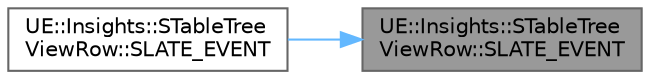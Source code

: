 digraph "UE::Insights::STableTreeViewRow::SLATE_EVENT"
{
 // INTERACTIVE_SVG=YES
 // LATEX_PDF_SIZE
  bgcolor="transparent";
  edge [fontname=Helvetica,fontsize=10,labelfontname=Helvetica,labelfontsize=10];
  node [fontname=Helvetica,fontsize=10,shape=box,height=0.2,width=0.4];
  rankdir="RL";
  Node1 [id="Node000001",label="UE::Insights::STableTree\lViewRow::SLATE_EVENT",height=0.2,width=0.4,color="gray40", fillcolor="grey60", style="filled", fontcolor="black",tooltip=" "];
  Node1 -> Node2 [id="edge1_Node000001_Node000002",dir="back",color="steelblue1",style="solid",tooltip=" "];
  Node2 [id="Node000002",label="UE::Insights::STableTree\lViewRow::SLATE_EVENT",height=0.2,width=0.4,color="grey40", fillcolor="white", style="filled",URL="$d4/d0b/classUE_1_1Insights_1_1STableTreeViewRow.html#ad913d86c9948e6df4fe962719306a632",tooltip=" "];
}
